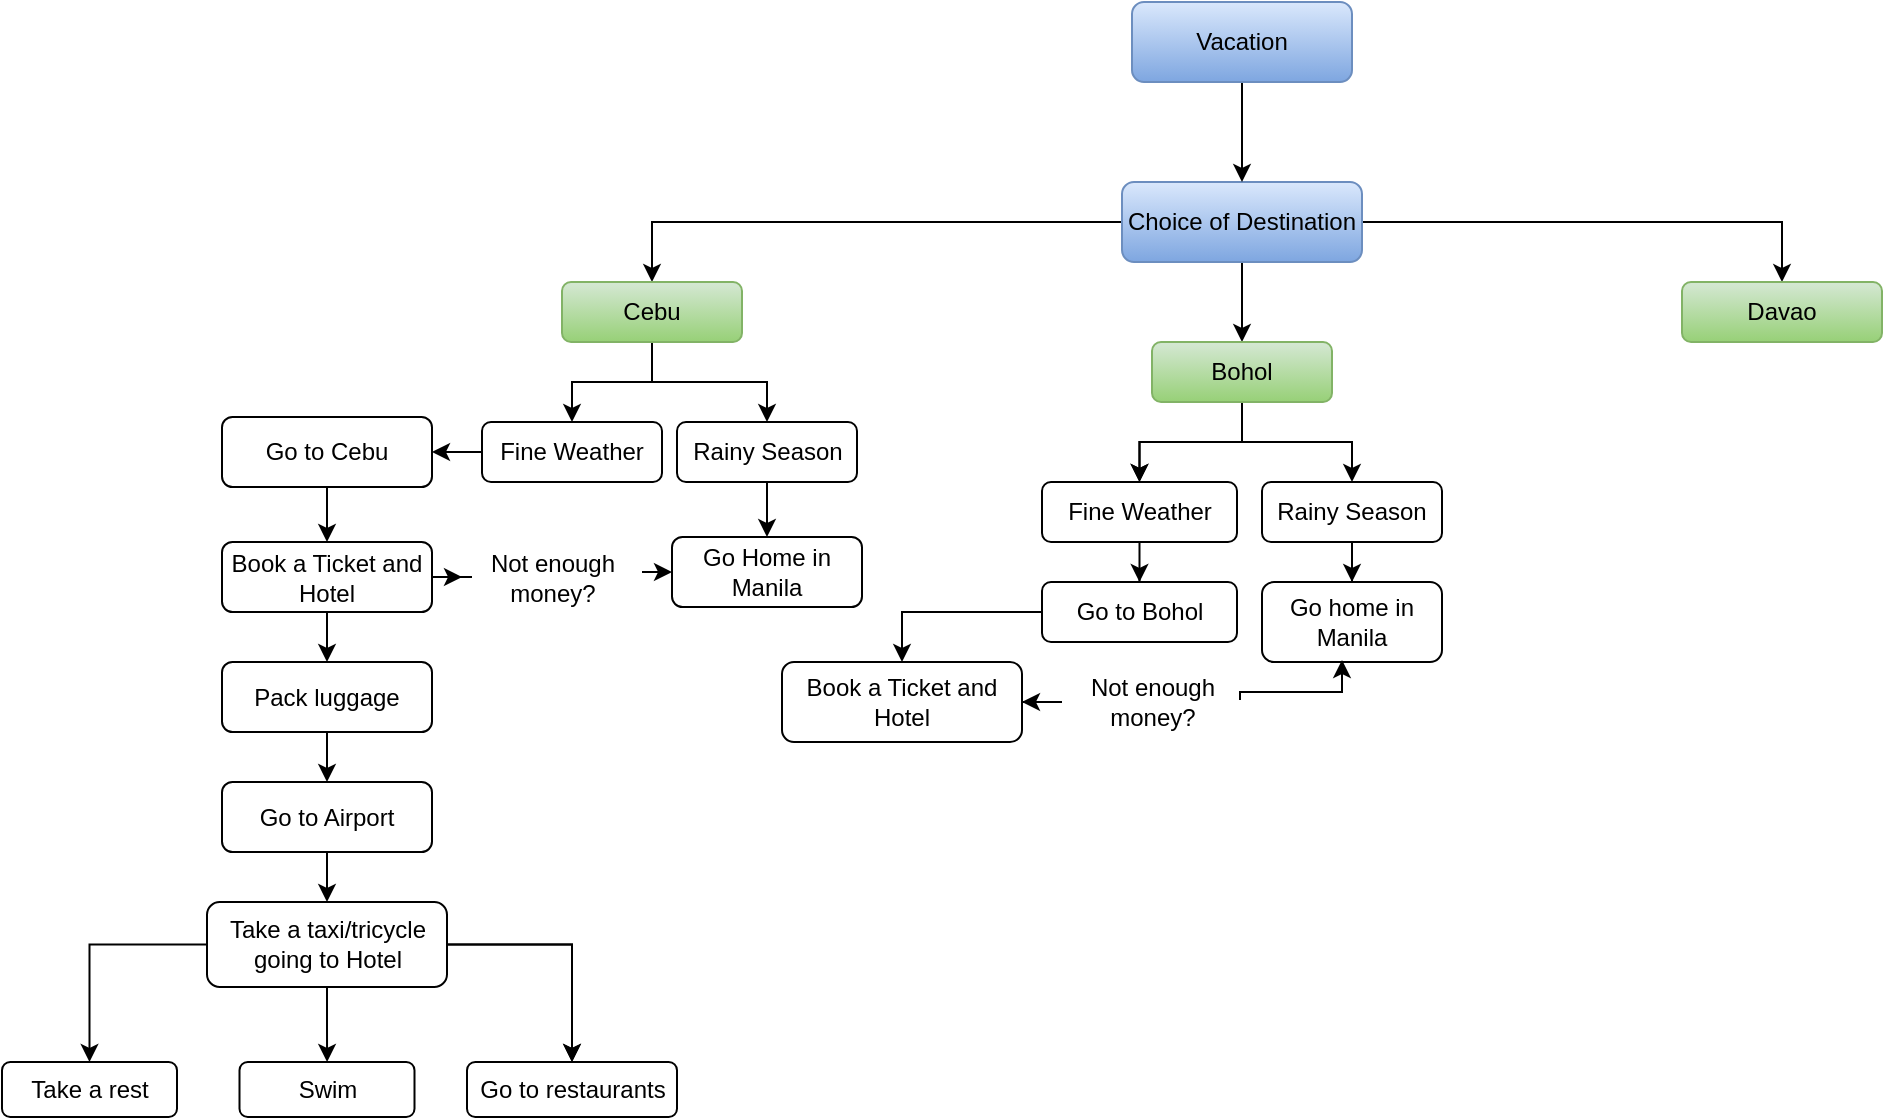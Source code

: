 <mxfile version="23.0.0" type="github">
  <diagram id="C5RBs43oDa-KdzZeNtuy" name="Page-1">
    <mxGraphModel dx="2000" dy="613" grid="1" gridSize="10" guides="1" tooltips="1" connect="1" arrows="1" fold="1" page="1" pageScale="1" pageWidth="827" pageHeight="1169" math="0" shadow="0">
      <root>
        <mxCell id="WIyWlLk6GJQsqaUBKTNV-0" />
        <mxCell id="WIyWlLk6GJQsqaUBKTNV-1" parent="WIyWlLk6GJQsqaUBKTNV-0" />
        <mxCell id="_kLyWcV2JEi088Gw9Ph3-5" value="" style="edgeStyle=orthogonalEdgeStyle;rounded=0;orthogonalLoop=1;jettySize=auto;html=1;" edge="1" parent="WIyWlLk6GJQsqaUBKTNV-1" source="WIyWlLk6GJQsqaUBKTNV-3" target="_kLyWcV2JEi088Gw9Ph3-4">
          <mxGeometry relative="1" as="geometry" />
        </mxCell>
        <mxCell id="_kLyWcV2JEi088Gw9Ph3-7" value="" style="edgeStyle=orthogonalEdgeStyle;rounded=0;orthogonalLoop=1;jettySize=auto;html=1;" edge="1" parent="WIyWlLk6GJQsqaUBKTNV-1" source="WIyWlLk6GJQsqaUBKTNV-3" target="_kLyWcV2JEi088Gw9Ph3-6">
          <mxGeometry relative="1" as="geometry" />
        </mxCell>
        <mxCell id="_kLyWcV2JEi088Gw9Ph3-9" value="" style="edgeStyle=orthogonalEdgeStyle;rounded=0;orthogonalLoop=1;jettySize=auto;html=1;" edge="1" parent="WIyWlLk6GJQsqaUBKTNV-1" source="WIyWlLk6GJQsqaUBKTNV-3" target="_kLyWcV2JEi088Gw9Ph3-8">
          <mxGeometry relative="1" as="geometry" />
        </mxCell>
        <mxCell id="WIyWlLk6GJQsqaUBKTNV-3" value="Choice of Destination" style="rounded=1;whiteSpace=wrap;html=1;fontSize=12;glass=0;strokeWidth=1;shadow=0;fillColor=#dae8fc;gradientColor=#7ea6e0;strokeColor=#6c8ebf;" parent="WIyWlLk6GJQsqaUBKTNV-1" vertex="1">
          <mxGeometry x="330" y="160" width="120" height="40" as="geometry" />
        </mxCell>
        <mxCell id="_kLyWcV2JEi088Gw9Ph3-15" value="" style="edgeStyle=orthogonalEdgeStyle;rounded=0;orthogonalLoop=1;jettySize=auto;html=1;" edge="1" parent="WIyWlLk6GJQsqaUBKTNV-1" source="_kLyWcV2JEi088Gw9Ph3-4" target="_kLyWcV2JEi088Gw9Ph3-14">
          <mxGeometry relative="1" as="geometry" />
        </mxCell>
        <mxCell id="_kLyWcV2JEi088Gw9Ph3-17" value="" style="edgeStyle=orthogonalEdgeStyle;rounded=0;orthogonalLoop=1;jettySize=auto;html=1;" edge="1" parent="WIyWlLk6GJQsqaUBKTNV-1" source="_kLyWcV2JEi088Gw9Ph3-4" target="_kLyWcV2JEi088Gw9Ph3-16">
          <mxGeometry relative="1" as="geometry" />
        </mxCell>
        <mxCell id="_kLyWcV2JEi088Gw9Ph3-4" value="Cebu" style="whiteSpace=wrap;html=1;rounded=1;glass=0;strokeWidth=1;shadow=0;fillColor=#d5e8d4;gradientColor=#97d077;strokeColor=#82b366;" vertex="1" parent="WIyWlLk6GJQsqaUBKTNV-1">
          <mxGeometry x="50" y="210" width="90" height="30" as="geometry" />
        </mxCell>
        <mxCell id="_kLyWcV2JEi088Gw9Ph3-31" value="" style="edgeStyle=orthogonalEdgeStyle;rounded=0;orthogonalLoop=1;jettySize=auto;html=1;" edge="1" parent="WIyWlLk6GJQsqaUBKTNV-1" source="_kLyWcV2JEi088Gw9Ph3-6" target="_kLyWcV2JEi088Gw9Ph3-30">
          <mxGeometry relative="1" as="geometry" />
        </mxCell>
        <mxCell id="_kLyWcV2JEi088Gw9Ph3-32" value="" style="edgeStyle=orthogonalEdgeStyle;rounded=0;orthogonalLoop=1;jettySize=auto;html=1;" edge="1" parent="WIyWlLk6GJQsqaUBKTNV-1" source="_kLyWcV2JEi088Gw9Ph3-6" target="_kLyWcV2JEi088Gw9Ph3-30">
          <mxGeometry relative="1" as="geometry" />
        </mxCell>
        <mxCell id="_kLyWcV2JEi088Gw9Ph3-34" value="" style="edgeStyle=orthogonalEdgeStyle;rounded=0;orthogonalLoop=1;jettySize=auto;html=1;" edge="1" parent="WIyWlLk6GJQsqaUBKTNV-1" source="_kLyWcV2JEi088Gw9Ph3-6" target="_kLyWcV2JEi088Gw9Ph3-33">
          <mxGeometry relative="1" as="geometry" />
        </mxCell>
        <mxCell id="_kLyWcV2JEi088Gw9Ph3-6" value="Bohol" style="rounded=1;whiteSpace=wrap;html=1;glass=0;strokeWidth=1;shadow=0;fillColor=#d5e8d4;gradientColor=#97d077;strokeColor=#82b366;" vertex="1" parent="WIyWlLk6GJQsqaUBKTNV-1">
          <mxGeometry x="345" y="240" width="90" height="30" as="geometry" />
        </mxCell>
        <mxCell id="_kLyWcV2JEi088Gw9Ph3-8" value="Davao" style="rounded=1;whiteSpace=wrap;html=1;glass=0;strokeWidth=1;shadow=0;fillColor=#d5e8d4;gradientColor=#97d077;strokeColor=#82b366;" vertex="1" parent="WIyWlLk6GJQsqaUBKTNV-1">
          <mxGeometry x="610" y="210" width="100" height="30" as="geometry" />
        </mxCell>
        <mxCell id="_kLyWcV2JEi088Gw9Ph3-19" value="" style="edgeStyle=orthogonalEdgeStyle;rounded=0;orthogonalLoop=1;jettySize=auto;html=1;" edge="1" parent="WIyWlLk6GJQsqaUBKTNV-1" source="_kLyWcV2JEi088Gw9Ph3-14" target="_kLyWcV2JEi088Gw9Ph3-18">
          <mxGeometry relative="1" as="geometry" />
        </mxCell>
        <mxCell id="_kLyWcV2JEi088Gw9Ph3-14" value="Fine Weather" style="whiteSpace=wrap;html=1;rounded=1;glass=0;strokeWidth=1;shadow=0;" vertex="1" parent="WIyWlLk6GJQsqaUBKTNV-1">
          <mxGeometry x="10" y="280" width="90" height="30" as="geometry" />
        </mxCell>
        <mxCell id="_kLyWcV2JEi088Gw9Ph3-21" value="" style="edgeStyle=orthogonalEdgeStyle;rounded=0;orthogonalLoop=1;jettySize=auto;html=1;" edge="1" parent="WIyWlLk6GJQsqaUBKTNV-1" source="_kLyWcV2JEi088Gw9Ph3-16" target="_kLyWcV2JEi088Gw9Ph3-20">
          <mxGeometry relative="1" as="geometry" />
        </mxCell>
        <mxCell id="_kLyWcV2JEi088Gw9Ph3-16" value="Rainy Season" style="whiteSpace=wrap;html=1;rounded=1;glass=0;strokeWidth=1;shadow=0;" vertex="1" parent="WIyWlLk6GJQsqaUBKTNV-1">
          <mxGeometry x="107.5" y="280" width="90" height="30" as="geometry" />
        </mxCell>
        <mxCell id="_kLyWcV2JEi088Gw9Ph3-39" value="" style="edgeStyle=orthogonalEdgeStyle;rounded=0;orthogonalLoop=1;jettySize=auto;html=1;" edge="1" parent="WIyWlLk6GJQsqaUBKTNV-1" source="_kLyWcV2JEi088Gw9Ph3-18" target="_kLyWcV2JEi088Gw9Ph3-38">
          <mxGeometry relative="1" as="geometry" />
        </mxCell>
        <mxCell id="_kLyWcV2JEi088Gw9Ph3-18" value="Go to Cebu" style="whiteSpace=wrap;html=1;rounded=1;glass=0;strokeWidth=1;shadow=0;" vertex="1" parent="WIyWlLk6GJQsqaUBKTNV-1">
          <mxGeometry x="-120" y="277.5" width="105" height="35" as="geometry" />
        </mxCell>
        <mxCell id="_kLyWcV2JEi088Gw9Ph3-20" value="Go Home in Manila" style="whiteSpace=wrap;html=1;rounded=1;glass=0;strokeWidth=1;shadow=0;" vertex="1" parent="WIyWlLk6GJQsqaUBKTNV-1">
          <mxGeometry x="105" y="337.5" width="95" height="35" as="geometry" />
        </mxCell>
        <mxCell id="_kLyWcV2JEi088Gw9Ph3-28" value="" style="edgeStyle=orthogonalEdgeStyle;rounded=0;orthogonalLoop=1;jettySize=auto;html=1;" edge="1" parent="WIyWlLk6GJQsqaUBKTNV-1" source="_kLyWcV2JEi088Gw9Ph3-27" target="WIyWlLk6GJQsqaUBKTNV-3">
          <mxGeometry relative="1" as="geometry" />
        </mxCell>
        <mxCell id="_kLyWcV2JEi088Gw9Ph3-27" value="Vacation" style="rounded=1;whiteSpace=wrap;html=1;fillColor=#dae8fc;gradientColor=#7ea6e0;strokeColor=#6c8ebf;" vertex="1" parent="WIyWlLk6GJQsqaUBKTNV-1">
          <mxGeometry x="335" y="70" width="110" height="40" as="geometry" />
        </mxCell>
        <mxCell id="_kLyWcV2JEi088Gw9Ph3-67" value="" style="edgeStyle=orthogonalEdgeStyle;rounded=0;orthogonalLoop=1;jettySize=auto;html=1;" edge="1" parent="WIyWlLk6GJQsqaUBKTNV-1" source="_kLyWcV2JEi088Gw9Ph3-30" target="_kLyWcV2JEi088Gw9Ph3-66">
          <mxGeometry relative="1" as="geometry" />
        </mxCell>
        <mxCell id="_kLyWcV2JEi088Gw9Ph3-30" value="Fine Weather" style="whiteSpace=wrap;html=1;rounded=1;glass=0;strokeWidth=1;shadow=0;" vertex="1" parent="WIyWlLk6GJQsqaUBKTNV-1">
          <mxGeometry x="290" y="310" width="97.5" height="30" as="geometry" />
        </mxCell>
        <mxCell id="_kLyWcV2JEi088Gw9Ph3-69" value="" style="edgeStyle=orthogonalEdgeStyle;rounded=0;orthogonalLoop=1;jettySize=auto;html=1;" edge="1" parent="WIyWlLk6GJQsqaUBKTNV-1" source="_kLyWcV2JEi088Gw9Ph3-33" target="_kLyWcV2JEi088Gw9Ph3-68">
          <mxGeometry relative="1" as="geometry" />
        </mxCell>
        <mxCell id="_kLyWcV2JEi088Gw9Ph3-33" value="Rainy Season" style="rounded=1;whiteSpace=wrap;html=1;glass=0;strokeWidth=1;shadow=0;" vertex="1" parent="WIyWlLk6GJQsqaUBKTNV-1">
          <mxGeometry x="400" y="310" width="90" height="30" as="geometry" />
        </mxCell>
        <mxCell id="_kLyWcV2JEi088Gw9Ph3-41" value="" style="edgeStyle=orthogonalEdgeStyle;rounded=0;orthogonalLoop=1;jettySize=auto;html=1;" edge="1" parent="WIyWlLk6GJQsqaUBKTNV-1" source="_kLyWcV2JEi088Gw9Ph3-38" target="_kLyWcV2JEi088Gw9Ph3-40">
          <mxGeometry relative="1" as="geometry" />
        </mxCell>
        <mxCell id="_kLyWcV2JEi088Gw9Ph3-53" style="edgeStyle=orthogonalEdgeStyle;rounded=0;orthogonalLoop=1;jettySize=auto;html=1;exitX=1;exitY=0.5;exitDx=0;exitDy=0;" edge="1" parent="WIyWlLk6GJQsqaUBKTNV-1" source="_kLyWcV2JEi088Gw9Ph3-38" target="_kLyWcV2JEi088Gw9Ph3-49">
          <mxGeometry relative="1" as="geometry" />
        </mxCell>
        <mxCell id="_kLyWcV2JEi088Gw9Ph3-38" value="Book a Ticket and Hotel" style="whiteSpace=wrap;html=1;rounded=1;glass=0;strokeWidth=1;shadow=0;" vertex="1" parent="WIyWlLk6GJQsqaUBKTNV-1">
          <mxGeometry x="-120" y="340" width="105" height="35" as="geometry" />
        </mxCell>
        <mxCell id="_kLyWcV2JEi088Gw9Ph3-43" value="" style="edgeStyle=orthogonalEdgeStyle;rounded=0;orthogonalLoop=1;jettySize=auto;html=1;" edge="1" parent="WIyWlLk6GJQsqaUBKTNV-1" source="_kLyWcV2JEi088Gw9Ph3-40" target="_kLyWcV2JEi088Gw9Ph3-42">
          <mxGeometry relative="1" as="geometry" />
        </mxCell>
        <mxCell id="_kLyWcV2JEi088Gw9Ph3-40" value="Pack luggage" style="whiteSpace=wrap;html=1;rounded=1;glass=0;strokeWidth=1;shadow=0;" vertex="1" parent="WIyWlLk6GJQsqaUBKTNV-1">
          <mxGeometry x="-120" y="400" width="105" height="35" as="geometry" />
        </mxCell>
        <mxCell id="_kLyWcV2JEi088Gw9Ph3-45" value="" style="edgeStyle=orthogonalEdgeStyle;rounded=0;orthogonalLoop=1;jettySize=auto;html=1;" edge="1" parent="WIyWlLk6GJQsqaUBKTNV-1" source="_kLyWcV2JEi088Gw9Ph3-42" target="_kLyWcV2JEi088Gw9Ph3-44">
          <mxGeometry relative="1" as="geometry" />
        </mxCell>
        <mxCell id="_kLyWcV2JEi088Gw9Ph3-42" value="Go to Airport" style="whiteSpace=wrap;html=1;rounded=1;glass=0;strokeWidth=1;shadow=0;" vertex="1" parent="WIyWlLk6GJQsqaUBKTNV-1">
          <mxGeometry x="-120" y="460" width="105" height="35" as="geometry" />
        </mxCell>
        <mxCell id="_kLyWcV2JEi088Gw9Ph3-58" value="" style="edgeStyle=orthogonalEdgeStyle;rounded=0;orthogonalLoop=1;jettySize=auto;html=1;" edge="1" parent="WIyWlLk6GJQsqaUBKTNV-1" source="_kLyWcV2JEi088Gw9Ph3-44" target="_kLyWcV2JEi088Gw9Ph3-57">
          <mxGeometry relative="1" as="geometry" />
        </mxCell>
        <mxCell id="_kLyWcV2JEi088Gw9Ph3-60" value="" style="edgeStyle=orthogonalEdgeStyle;rounded=0;orthogonalLoop=1;jettySize=auto;html=1;" edge="1" parent="WIyWlLk6GJQsqaUBKTNV-1" source="_kLyWcV2JEi088Gw9Ph3-44" target="_kLyWcV2JEi088Gw9Ph3-59">
          <mxGeometry relative="1" as="geometry" />
        </mxCell>
        <mxCell id="_kLyWcV2JEi088Gw9Ph3-61" value="" style="edgeStyle=orthogonalEdgeStyle;rounded=0;orthogonalLoop=1;jettySize=auto;html=1;" edge="1" parent="WIyWlLk6GJQsqaUBKTNV-1" source="_kLyWcV2JEi088Gw9Ph3-44" target="_kLyWcV2JEi088Gw9Ph3-59">
          <mxGeometry relative="1" as="geometry" />
        </mxCell>
        <mxCell id="_kLyWcV2JEi088Gw9Ph3-65" value="" style="edgeStyle=orthogonalEdgeStyle;rounded=0;orthogonalLoop=1;jettySize=auto;html=1;" edge="1" parent="WIyWlLk6GJQsqaUBKTNV-1" source="_kLyWcV2JEi088Gw9Ph3-44" target="_kLyWcV2JEi088Gw9Ph3-64">
          <mxGeometry relative="1" as="geometry" />
        </mxCell>
        <mxCell id="_kLyWcV2JEi088Gw9Ph3-44" value="Take a taxi/tricycle going to Hotel" style="whiteSpace=wrap;html=1;rounded=1;glass=0;strokeWidth=1;shadow=0;" vertex="1" parent="WIyWlLk6GJQsqaUBKTNV-1">
          <mxGeometry x="-127.5" y="520" width="120" height="42.5" as="geometry" />
        </mxCell>
        <mxCell id="_kLyWcV2JEi088Gw9Ph3-55" value="" style="edgeStyle=orthogonalEdgeStyle;rounded=0;orthogonalLoop=1;jettySize=auto;html=1;" edge="1" parent="WIyWlLk6GJQsqaUBKTNV-1" source="_kLyWcV2JEi088Gw9Ph3-49" target="_kLyWcV2JEi088Gw9Ph3-20">
          <mxGeometry relative="1" as="geometry">
            <Array as="points">
              <mxPoint x="100" y="355" />
              <mxPoint x="100" y="355" />
            </Array>
          </mxGeometry>
        </mxCell>
        <mxCell id="_kLyWcV2JEi088Gw9Ph3-49" value="Not enough&lt;br&gt;money?" style="text;html=1;align=center;verticalAlign=middle;resizable=0;points=[];autosize=1;strokeColor=none;fillColor=none;" vertex="1" parent="WIyWlLk6GJQsqaUBKTNV-1">
          <mxGeometry y="337.5" width="90" height="40" as="geometry" />
        </mxCell>
        <mxCell id="_kLyWcV2JEi088Gw9Ph3-57" value="Take a rest" style="whiteSpace=wrap;html=1;rounded=1;glass=0;strokeWidth=1;shadow=0;" vertex="1" parent="WIyWlLk6GJQsqaUBKTNV-1">
          <mxGeometry x="-230" y="600" width="87.5" height="27.5" as="geometry" />
        </mxCell>
        <mxCell id="_kLyWcV2JEi088Gw9Ph3-59" value="Go to restaurants" style="whiteSpace=wrap;html=1;rounded=1;glass=0;strokeWidth=1;shadow=0;" vertex="1" parent="WIyWlLk6GJQsqaUBKTNV-1">
          <mxGeometry x="2.5" y="600" width="105" height="27.5" as="geometry" />
        </mxCell>
        <mxCell id="_kLyWcV2JEi088Gw9Ph3-64" value="Swim" style="whiteSpace=wrap;html=1;rounded=1;glass=0;strokeWidth=1;shadow=0;" vertex="1" parent="WIyWlLk6GJQsqaUBKTNV-1">
          <mxGeometry x="-111.25" y="600" width="87.5" height="27.5" as="geometry" />
        </mxCell>
        <mxCell id="_kLyWcV2JEi088Gw9Ph3-72" value="" style="edgeStyle=orthogonalEdgeStyle;rounded=0;orthogonalLoop=1;jettySize=auto;html=1;" edge="1" parent="WIyWlLk6GJQsqaUBKTNV-1" source="_kLyWcV2JEi088Gw9Ph3-66" target="_kLyWcV2JEi088Gw9Ph3-71">
          <mxGeometry relative="1" as="geometry" />
        </mxCell>
        <mxCell id="_kLyWcV2JEi088Gw9Ph3-66" value="Go to Bohol" style="whiteSpace=wrap;html=1;rounded=1;glass=0;strokeWidth=1;shadow=0;" vertex="1" parent="WIyWlLk6GJQsqaUBKTNV-1">
          <mxGeometry x="290" y="360" width="97.5" height="30" as="geometry" />
        </mxCell>
        <mxCell id="_kLyWcV2JEi088Gw9Ph3-68" value="Go home in Manila" style="rounded=1;whiteSpace=wrap;html=1;glass=0;strokeWidth=1;shadow=0;" vertex="1" parent="WIyWlLk6GJQsqaUBKTNV-1">
          <mxGeometry x="400" y="360" width="90" height="40" as="geometry" />
        </mxCell>
        <mxCell id="_kLyWcV2JEi088Gw9Ph3-71" value="Book a Ticket and Hotel" style="whiteSpace=wrap;html=1;rounded=1;glass=0;strokeWidth=1;shadow=0;" vertex="1" parent="WIyWlLk6GJQsqaUBKTNV-1">
          <mxGeometry x="160" y="400" width="120" height="40" as="geometry" />
        </mxCell>
        <mxCell id="_kLyWcV2JEi088Gw9Ph3-78" value="" style="edgeStyle=orthogonalEdgeStyle;rounded=0;orthogonalLoop=1;jettySize=auto;html=1;" edge="1" parent="WIyWlLk6GJQsqaUBKTNV-1" source="_kLyWcV2JEi088Gw9Ph3-77" target="_kLyWcV2JEi088Gw9Ph3-71">
          <mxGeometry relative="1" as="geometry" />
        </mxCell>
        <mxCell id="_kLyWcV2JEi088Gw9Ph3-79" value="" style="edgeStyle=orthogonalEdgeStyle;rounded=0;orthogonalLoop=1;jettySize=auto;html=1;" edge="1" parent="WIyWlLk6GJQsqaUBKTNV-1">
          <mxGeometry relative="1" as="geometry">
            <mxPoint x="389" y="419" as="sourcePoint" />
            <mxPoint x="440" y="399" as="targetPoint" />
            <Array as="points">
              <mxPoint x="389" y="415" />
              <mxPoint x="440" y="415" />
            </Array>
          </mxGeometry>
        </mxCell>
        <mxCell id="_kLyWcV2JEi088Gw9Ph3-77" value="Not enough&lt;br&gt;money?" style="text;html=1;align=center;verticalAlign=middle;resizable=0;points=[];autosize=1;strokeColor=none;fillColor=none;" vertex="1" parent="WIyWlLk6GJQsqaUBKTNV-1">
          <mxGeometry x="300" y="400" width="90" height="40" as="geometry" />
        </mxCell>
      </root>
    </mxGraphModel>
  </diagram>
</mxfile>
